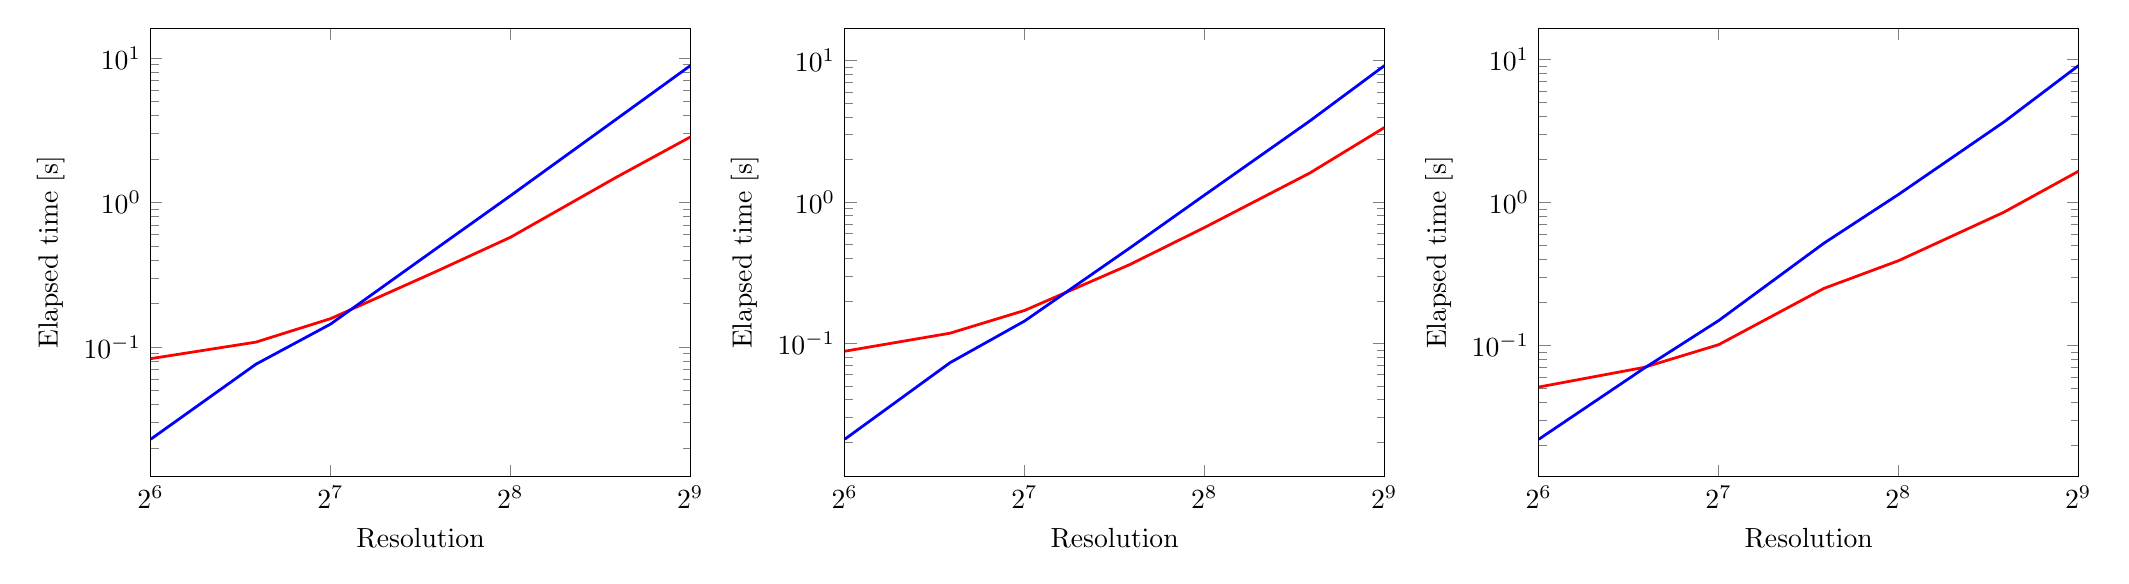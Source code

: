 \begin{tikzpicture}
\begin{axis} [
	ymode=log,
	xlabel={Resolution},
	ylabel={Elapsed time [s]},
	xmin=64, xmax=512,
	xmode=log, log basis x=2,
	legend pos=north west
]
		\addplot[color=red, line width=1]
			coordinates {
				(64.0, 0.083)(96.0, 0.108)(128.0, 0.157)(192.0, 0.332)(256.0, 0.574)(384.0, 1.484)(512.0, 2.836)
			};
		\addplot[color=blue, line width=1]
			coordinates {
				(64.0, 0.023)(96.0, 0.076)(128.0, 0.144)(192.0, 0.477)(256.0, 1.113)(384.0, 3.738)(512.0, 8.84)
			};
\end{axis}
\end{tikzpicture}
\begin{tikzpicture}
\begin{axis} [
	ymode=log,
	xlabel={Resolution},
	ylabel={Elapsed time [s]},
	xmin=64, xmax=512,
	xmode=log, log basis x=2,
	legend pos=north west
]
		\addplot[color=red, line width=1]
			coordinates {
				(64.0, 0.088)(96.0, 0.118)(128.0, 0.171)(192.0, 0.361)(256.0, 0.66)(384.0, 1.601)(512.0, 3.361)
			};
		\addplot[color=blue, line width=1]
			coordinates {
				(64.0, 0.021)(96.0, 0.073)(128.0, 0.144)(192.0, 0.473)(256.0, 1.119)(384.0, 3.737)(512.0, 9.211)
			};
\end{axis}
\end{tikzpicture}
\begin{tikzpicture}
\begin{axis} [
	ymode=log,
	xlabel={Resolution},
	ylabel={Elapsed time [s]},
	xmin=64, xmax=512,
	xmode=log, log basis x=2,
	legend pos=north west
]
		\addplot[color=red, line width=1]
			coordinates {
				(64.0, 0.051)(96.0, 0.07)(128.0, 0.101)(192.0, 0.25)(256.0, 0.391)(384.0, 0.853)(512.0, 1.652)
			};
		\addplot[color=blue, line width=1]
			coordinates {
				(64.0, 0.022)(96.0, 0.069)(128.0, 0.149)(192.0, 0.518)(256.0, 1.138)(384.0, 3.649)(512.0, 9.065)
			};
\end{axis}
\end{tikzpicture}
